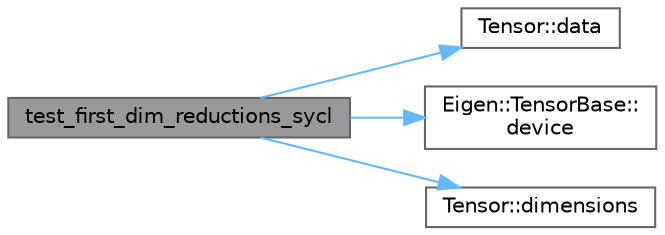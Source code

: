 digraph "test_first_dim_reductions_sycl"
{
 // LATEX_PDF_SIZE
  bgcolor="transparent";
  edge [fontname=Helvetica,fontsize=10,labelfontname=Helvetica,labelfontsize=10];
  node [fontname=Helvetica,fontsize=10,shape=box,height=0.2,width=0.4];
  rankdir="LR";
  Node1 [id="Node000001",label="test_first_dim_reductions_sycl",height=0.2,width=0.4,color="gray40", fillcolor="grey60", style="filled", fontcolor="black",tooltip=" "];
  Node1 -> Node2 [id="edge1_Node000001_Node000002",color="steelblue1",style="solid",tooltip=" "];
  Node2 [id="Node000002",label="Tensor::data",height=0.2,width=0.4,color="grey40", fillcolor="white", style="filled",URL="$class_tensor.html#a85786e910919756b2aac8e785bd8fb95",tooltip=" "];
  Node1 -> Node3 [id="edge2_Node000001_Node000003",color="steelblue1",style="solid",tooltip=" "];
  Node3 [id="Node000003",label="Eigen::TensorBase::\ldevice",height=0.2,width=0.4,color="grey40", fillcolor="white", style="filled",URL="$class_eigen_1_1_tensor_base.html#ae682946a2b4c84e0a29bae9cb443e807",tooltip=" "];
  Node1 -> Node4 [id="edge3_Node000001_Node000004",color="steelblue1",style="solid",tooltip=" "];
  Node4 [id="Node000004",label="Tensor::dimensions",height=0.2,width=0.4,color="grey40", fillcolor="white", style="filled",URL="$class_tensor.html#afcdacf58c5ed7c2266a98a27008e183d",tooltip=" "];
}
